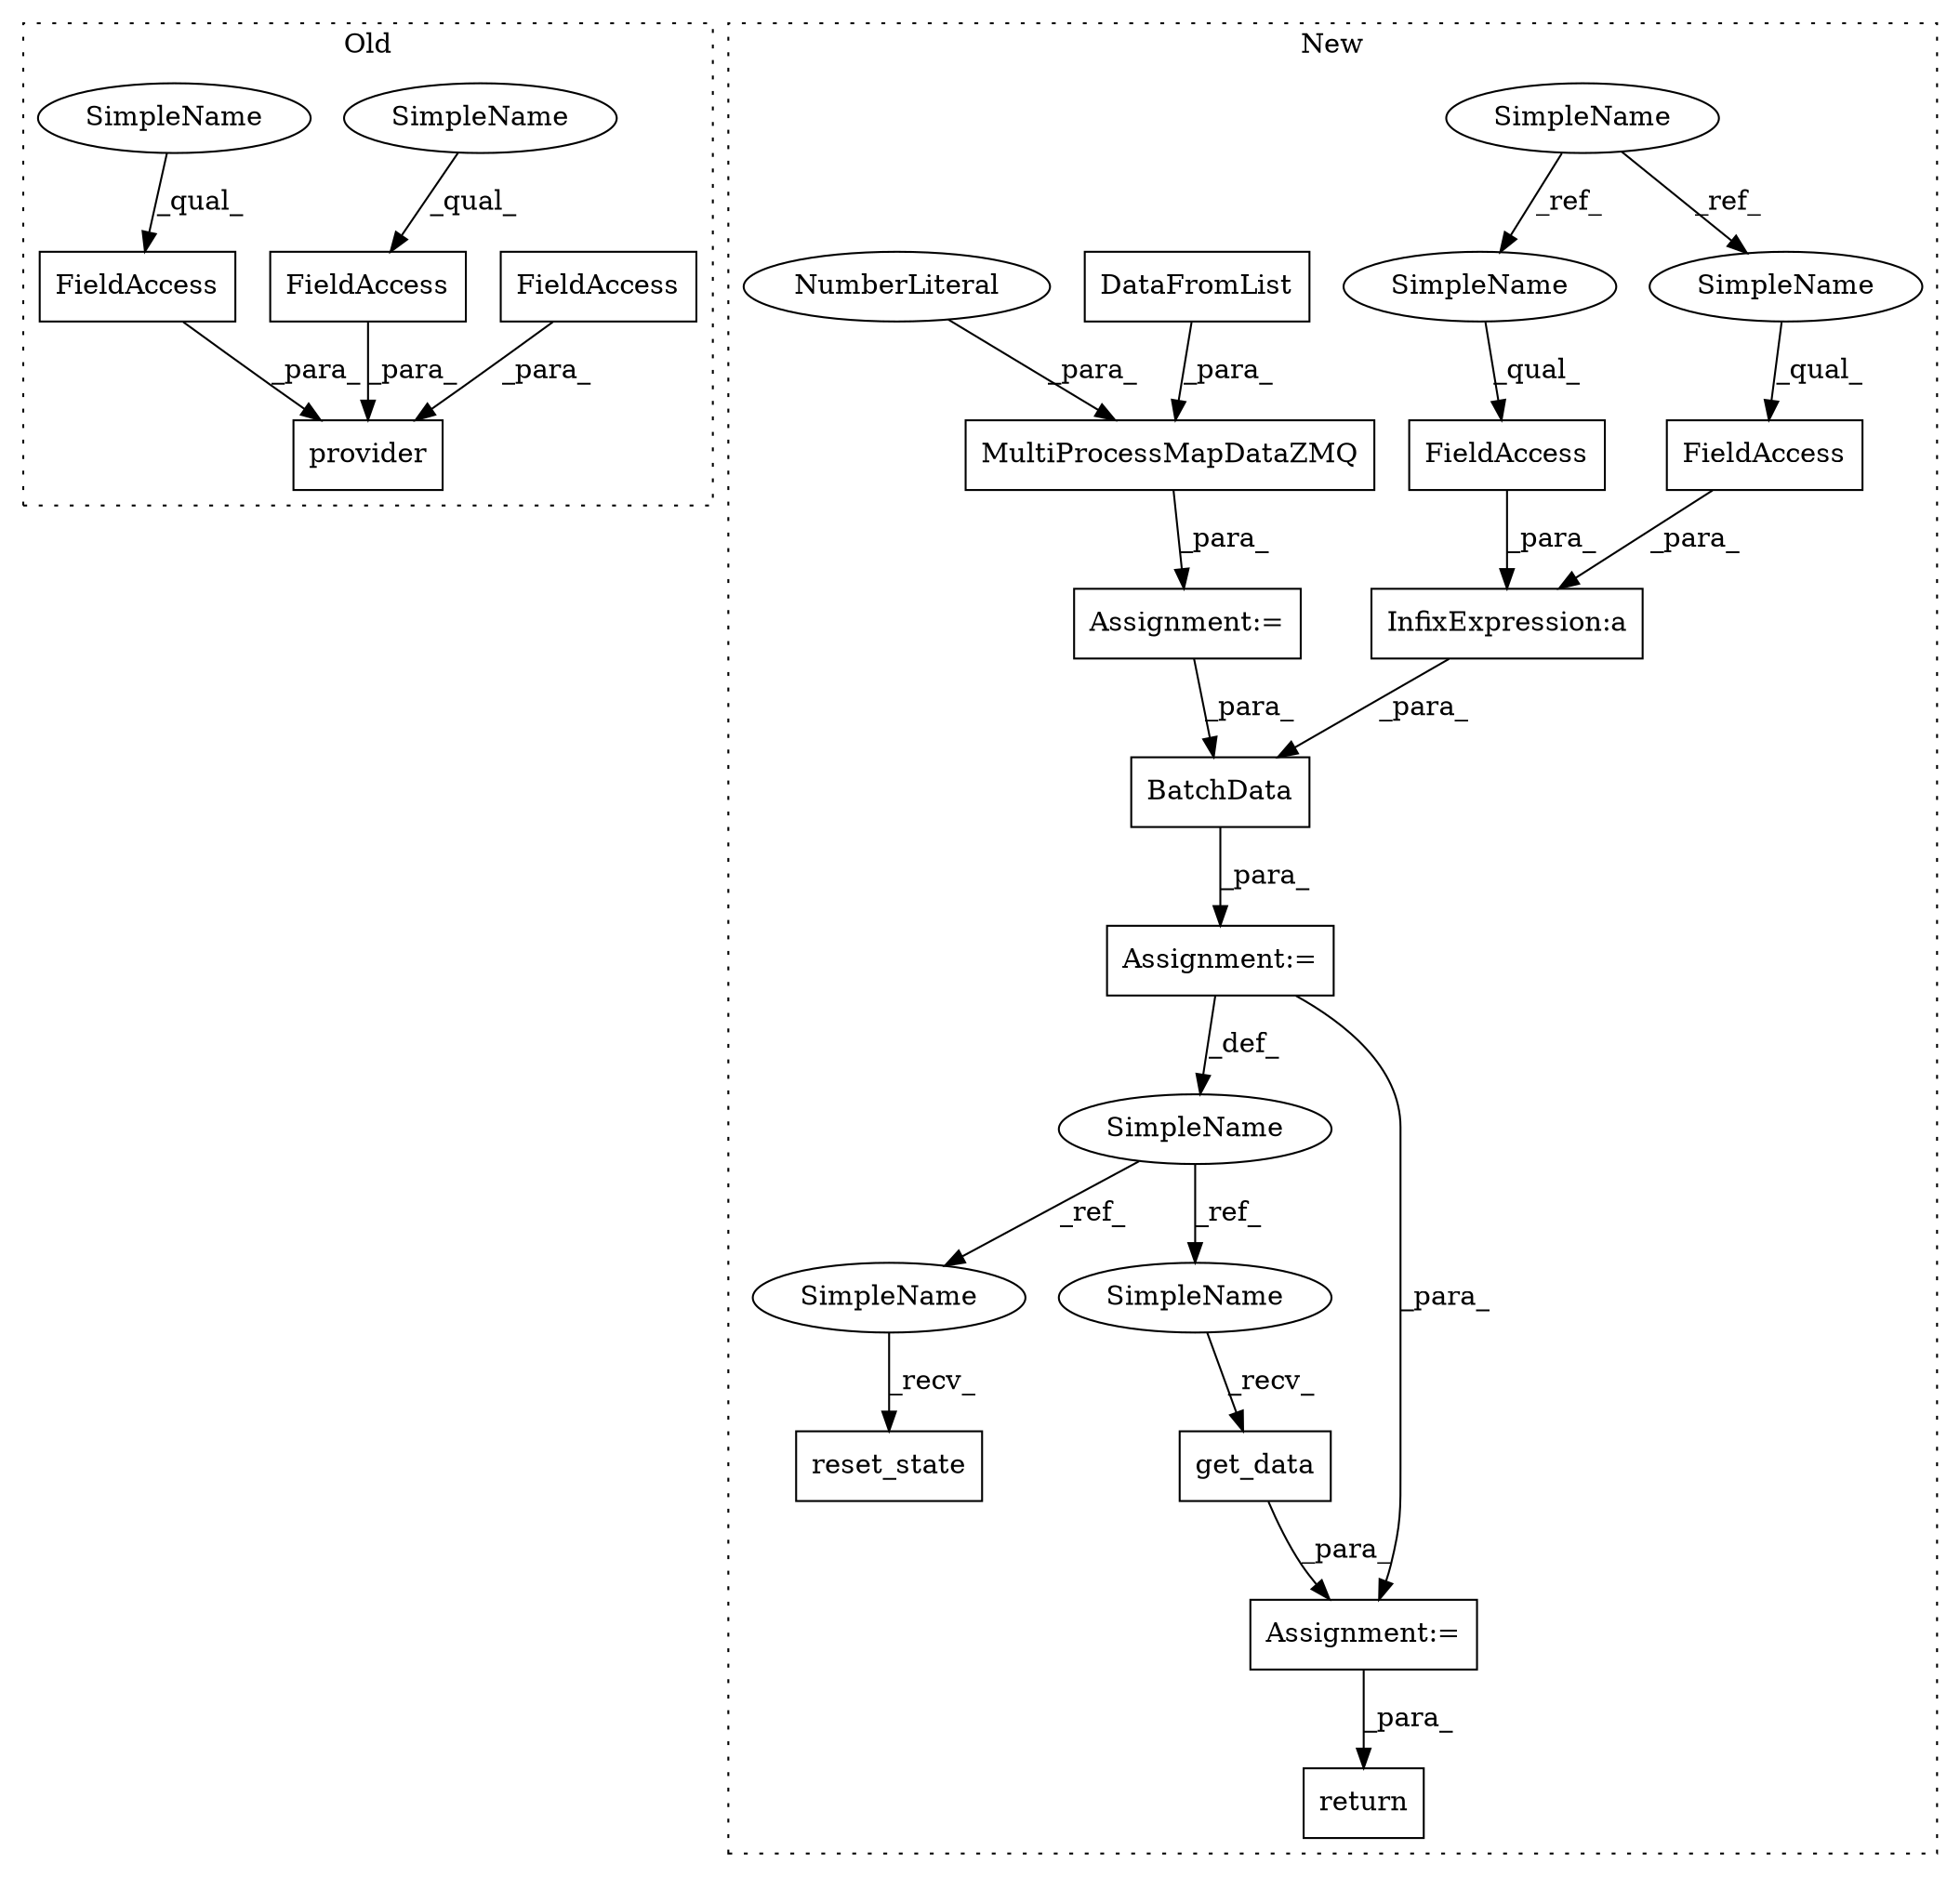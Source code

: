 digraph G {
subgraph cluster0 {
1 [label="provider" a="32" s="5281,5325" l="9,1" shape="box"];
5 [label="FieldAccess" a="22" s="5290" l="14" shape="box"];
6 [label="FieldAccess" a="22" s="5305" l="13" shape="box"];
10 [label="FieldAccess" a="22" s="5319" l="6" shape="box"];
24 [label="SimpleName" a="42" s="5290" l="3" shape="ellipse"];
25 [label="SimpleName" a="42" s="5305" l="3" shape="ellipse"];
label = "Old";
style="dotted";
}
subgraph cluster1 {
2 [label="BatchData" a="32" s="5256,5296" l="10,1" shape="box"];
3 [label="DataFromList" a="32" s="5203,5226" l="13,1" shape="box"];
4 [label="InfixExpression:a" a="27" s="5283" l="3" shape="box"];
7 [label="FieldAccess" a="22" s="5286" l="10" shape="box"];
8 [label="SimpleName" a="42" s="3960" l="3" shape="ellipse"];
9 [label="FieldAccess" a="22" s="5269" l="14" shape="box"];
11 [label="get_data" a="32" s="5341" l="10" shape="box"];
12 [label="SimpleName" a="42" s="5253" l="2" shape="ellipse"];
13 [label="reset_state" a="32" s="5308" l="13" shape="box"];
14 [label="MultiProcessMapDataZMQ" a="32" s="5180,5244" l="23,1" shape="box"];
15 [label="NumberLiteral" a="34" s="5228" l="2" shape="ellipse"];
16 [label="Assignment:=" a="7" s="5255" l="1" shape="box"];
17 [label="Assignment:=" a="7" s="5179" l="1" shape="box"];
18 [label="Assignment:=" a="7" s="5337" l="1" shape="box"];
19 [label="return" a="41" s="5359" l="7" shape="box"];
20 [label="SimpleName" a="42" s="5338" l="2" shape="ellipse"];
21 [label="SimpleName" a="42" s="5305" l="2" shape="ellipse"];
22 [label="SimpleName" a="42" s="5286" l="3" shape="ellipse"];
23 [label="SimpleName" a="42" s="5269" l="3" shape="ellipse"];
label = "New";
style="dotted";
}
2 -> 16 [label="_para_"];
3 -> 14 [label="_para_"];
4 -> 2 [label="_para_"];
5 -> 1 [label="_para_"];
6 -> 1 [label="_para_"];
7 -> 4 [label="_para_"];
8 -> 23 [label="_ref_"];
8 -> 22 [label="_ref_"];
9 -> 4 [label="_para_"];
10 -> 1 [label="_para_"];
11 -> 18 [label="_para_"];
12 -> 20 [label="_ref_"];
12 -> 21 [label="_ref_"];
14 -> 17 [label="_para_"];
15 -> 14 [label="_para_"];
16 -> 12 [label="_def_"];
16 -> 18 [label="_para_"];
17 -> 2 [label="_para_"];
18 -> 19 [label="_para_"];
20 -> 11 [label="_recv_"];
21 -> 13 [label="_recv_"];
22 -> 7 [label="_qual_"];
23 -> 9 [label="_qual_"];
24 -> 5 [label="_qual_"];
25 -> 6 [label="_qual_"];
}